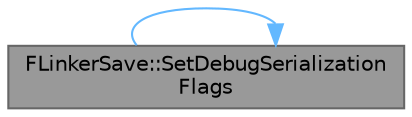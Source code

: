 digraph "FLinkerSave::SetDebugSerializationFlags"
{
 // INTERACTIVE_SVG=YES
 // LATEX_PDF_SIZE
  bgcolor="transparent";
  edge [fontname=Helvetica,fontsize=10,labelfontname=Helvetica,labelfontsize=10];
  node [fontname=Helvetica,fontsize=10,shape=box,height=0.2,width=0.4];
  rankdir="LR";
  Node1 [id="Node000001",label="FLinkerSave::SetDebugSerialization\lFlags",height=0.2,width=0.4,color="gray40", fillcolor="grey60", style="filled", fontcolor="black",tooltip="Sets the archives custom serialization modifier flags (nothing to do with PortFlags or Custom version..."];
  Node1 -> Node1 [id="edge1_Node000001_Node000001",color="steelblue1",style="solid",tooltip=" "];
}
